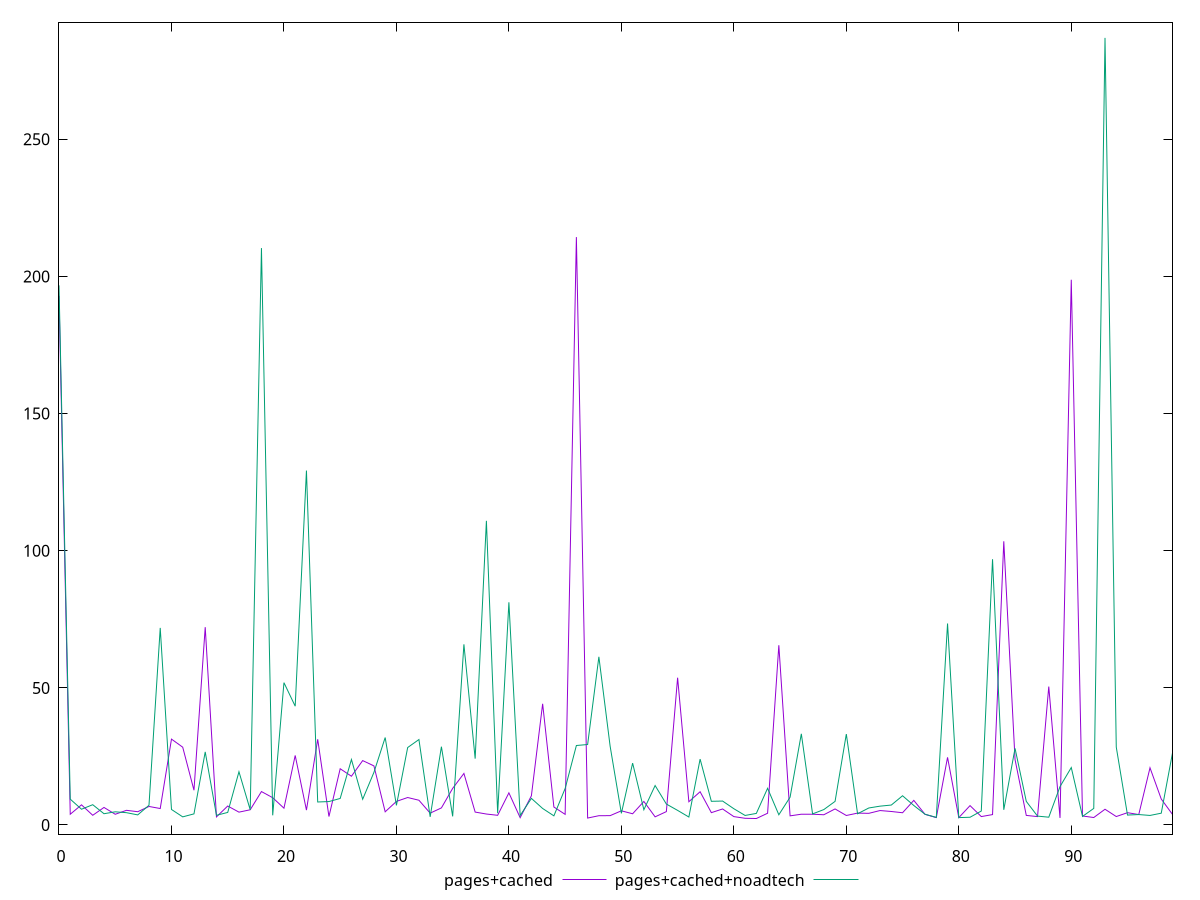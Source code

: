 reset

$pagesCached <<EOF
0 192.90099999999995
1 3.9250000000000003
2 7.354
3 3.544
4 6.403999999999999
5 3.9139999999999997
6 5.355
7 4.845
8 6.763000000000005
9 6.008
10 31.311
11 28.369999999999997
12 12.675999999999998
13 72.14099999999999
14 2.963
15 6.9239999999999995
16 4.6910000000000025
17 5.554
18 12.195
19 9.953000000000003
20 6.131999999999998
21 25.355
22 5.436
23 31.262000000000004
24 3.086
25 20.509
26 17.781
27 23.484
28 21.543999999999997
29 4.811
30 8.611
31 10.022000000000002
32 9.033
33 4.324
34 6.235999999999997
35 13.350999999999999
36 18.799
37 4.711
38 4.0009999999999994
39 3.538
40 11.719000000000001
41 2.674
42 10.657
43 44.205999999999996
44 6.558
45 3.8820000000000006
46 214.373
47 2.535
48 3.3899999999999997
49 3.412
50 5.1739999999999995
51 4.097999999999999
52 8.588999999999999
53 2.974
54 4.885000000000001
55 53.713
56 8.485
57 12.13
58 4.502999999999999
59 5.848000000000001
60 3.061
61 2.4480000000000004
62 2.364
63 4.289
64 65.539
65 3.3349999999999973
66 3.9349999999999996
67 3.9269999999999996
68 3.7380000000000004
69 5.862
70 3.4680000000000004
71 4.334
72 4.256
73 5.272
74 4.927
75 4.467
76 8.982
77 3.885
78 2.6969999999999996
79 24.662
80 2.686
81 7.068000000000001
82 3.0740000000000003
83 3.7979999999999996
84 103.44
85 23.878999999999998
86 3.4979999999999998
87 3.0669999999999997
88 50.467999999999996
89 2.577
90 198.80700000000002
91 3.286
92 2.728
93 5.742999999999995
94 3.0860000000000003
95 4.494000000000001
96 3.8109999999999995
97 20.855999999999998
98 9.469000000000001
99 3.8569999999999998
EOF

$pagesCachedNoadtech <<EOF
0 196.782
1 9.427999999999999
2 5.75
3 7.401
4 4.117
5 4.807
6 4.493
7 3.6849999999999996
8 7.187999999999999
9 71.859
10 5.666
11 2.967
12 4.058
13 26.657000000000004
14 3.535
15 4.585000000000001
16 19.417
17 5.542
18 210.35500000000002
19 3.5260000000000007
20 51.900999999999996
21 43.319
22 129.25
23 8.394
24 8.549
25 9.678999999999998
26 23.884999999999998
27 9.393
28 19.195999999999998
29 31.896
30 7.149999999999999
31 28.245999999999995
32 31.165999999999997
33 2.968
34 28.554
35 3.143
36 65.873
37 24.188999999999997
38 110.91499999999999
39 4.322000000000001
40 81.193
41 3.4499999999999997
42 9.707
43 6.0249999999999995
44 3.338
45 13.308000000000002
46 28.985999999999997
47 29.348000000000003
48 61.322
49 28.744000000000003
50 4.251
51 22.56899999999999
52 5.563000000000001
53 14.391000000000002
54 7.641
55 5.33
56 2.908
57 24.034999999999997
58 8.642
59 8.732999999999999
60 5.934999999999999
61 3.481
62 4.226999999999999
63 13.383000000000003
64 3.7319999999999998
65 10.149000000000001
66 33.249
67 4.05
68 5.626999999999995
69 8.613
70 33.164
71 4.099
72 6.208
73 6.872999999999999
74 7.276000000000001
75 10.663
76 7.111000000000001
77 3.9190000000000005
78 2.776
79 73.481
80 2.697
81 2.825
82 5.094
83 96.91199999999999
84 5.5440000000000005
85 27.948999999999998
86 8.614
87 3.242
88 2.8479999999999994
89 14.012
90 20.953
91 3.1350000000000002
92 6.050999999999999
93 286.995
94 28.414
95 3.6250000000000004
96 3.811000000000001
97 3.486999999999999
98 4.308
99 26.273999999999997
EOF

set key outside below
set xrange [0:99]
set yrange [-3.328620000000001:292.68762]
set trange [-3.328620000000001:292.68762]
set terminal svg size 640, 520 enhanced background rgb 'white'
set output "report_00015_2021-02-09T16-11-33.973Z/server-response-time/comparison/line/1_vs_2.svg"

plot $pagesCached title "pages+cached" with line, \
     $pagesCachedNoadtech title "pages+cached+noadtech" with line

reset
